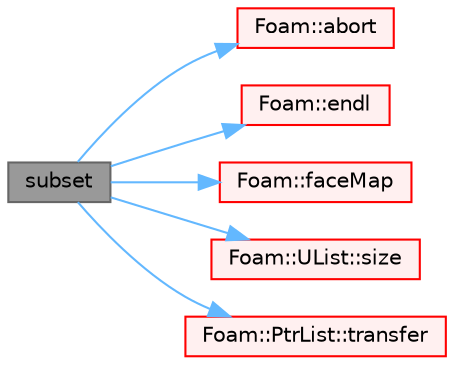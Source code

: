 digraph "subset"
{
 // LATEX_PDF_SIZE
  bgcolor="transparent";
  edge [fontname=Helvetica,fontsize=10,labelfontname=Helvetica,labelfontsize=10];
  node [fontname=Helvetica,fontsize=10,shape=box,height=0.2,width=0.4];
  rankdir="LR";
  Node1 [id="Node000001",label="subset",height=0.2,width=0.4,color="gray40", fillcolor="grey60", style="filled", fontcolor="black",tooltip=" "];
  Node1 -> Node2 [id="edge1_Node000001_Node000002",color="steelblue1",style="solid",tooltip=" "];
  Node2 [id="Node000002",label="Foam::abort",height=0.2,width=0.4,color="red", fillcolor="#FFF0F0", style="filled",URL="$namespaceFoam.html#aa346d711a4494a48e7c8aa9316f24263",tooltip=" "];
  Node1 -> Node4 [id="edge2_Node000001_Node000004",color="steelblue1",style="solid",tooltip=" "];
  Node4 [id="Node000004",label="Foam::endl",height=0.2,width=0.4,color="red", fillcolor="#FFF0F0", style="filled",URL="$namespaceFoam.html#a7d5eca45a323264dc5fe811500ebda47",tooltip=" "];
  Node1 -> Node8 [id="edge3_Node000001_Node000008",color="steelblue1",style="solid",tooltip=" "];
  Node8 [id="Node000008",label="Foam::faceMap",height=0.2,width=0.4,color="red", fillcolor="#FFF0F0", style="filled",URL="$namespaceFoam.html#a07575dc8f5db1a87af23b7c4e2647e3f",tooltip=" "];
  Node1 -> Node11 [id="edge4_Node000001_Node000011",color="steelblue1",style="solid",tooltip=" "];
  Node11 [id="Node000011",label="Foam::UList::size",height=0.2,width=0.4,color="red", fillcolor="#FFF0F0", style="filled",URL="$classFoam_1_1UList.html#ac1fc1d9dab324bb1b8452c7aa4813026",tooltip=" "];
  Node1 -> Node13 [id="edge5_Node000001_Node000013",color="steelblue1",style="solid",tooltip=" "];
  Node13 [id="Node000013",label="Foam::PtrList::transfer",height=0.2,width=0.4,color="red", fillcolor="#FFF0F0", style="filled",URL="$classFoam_1_1PtrList.html#a0bc76d46c3a7f71bd74ddafdf84dbfbc",tooltip=" "];
}
